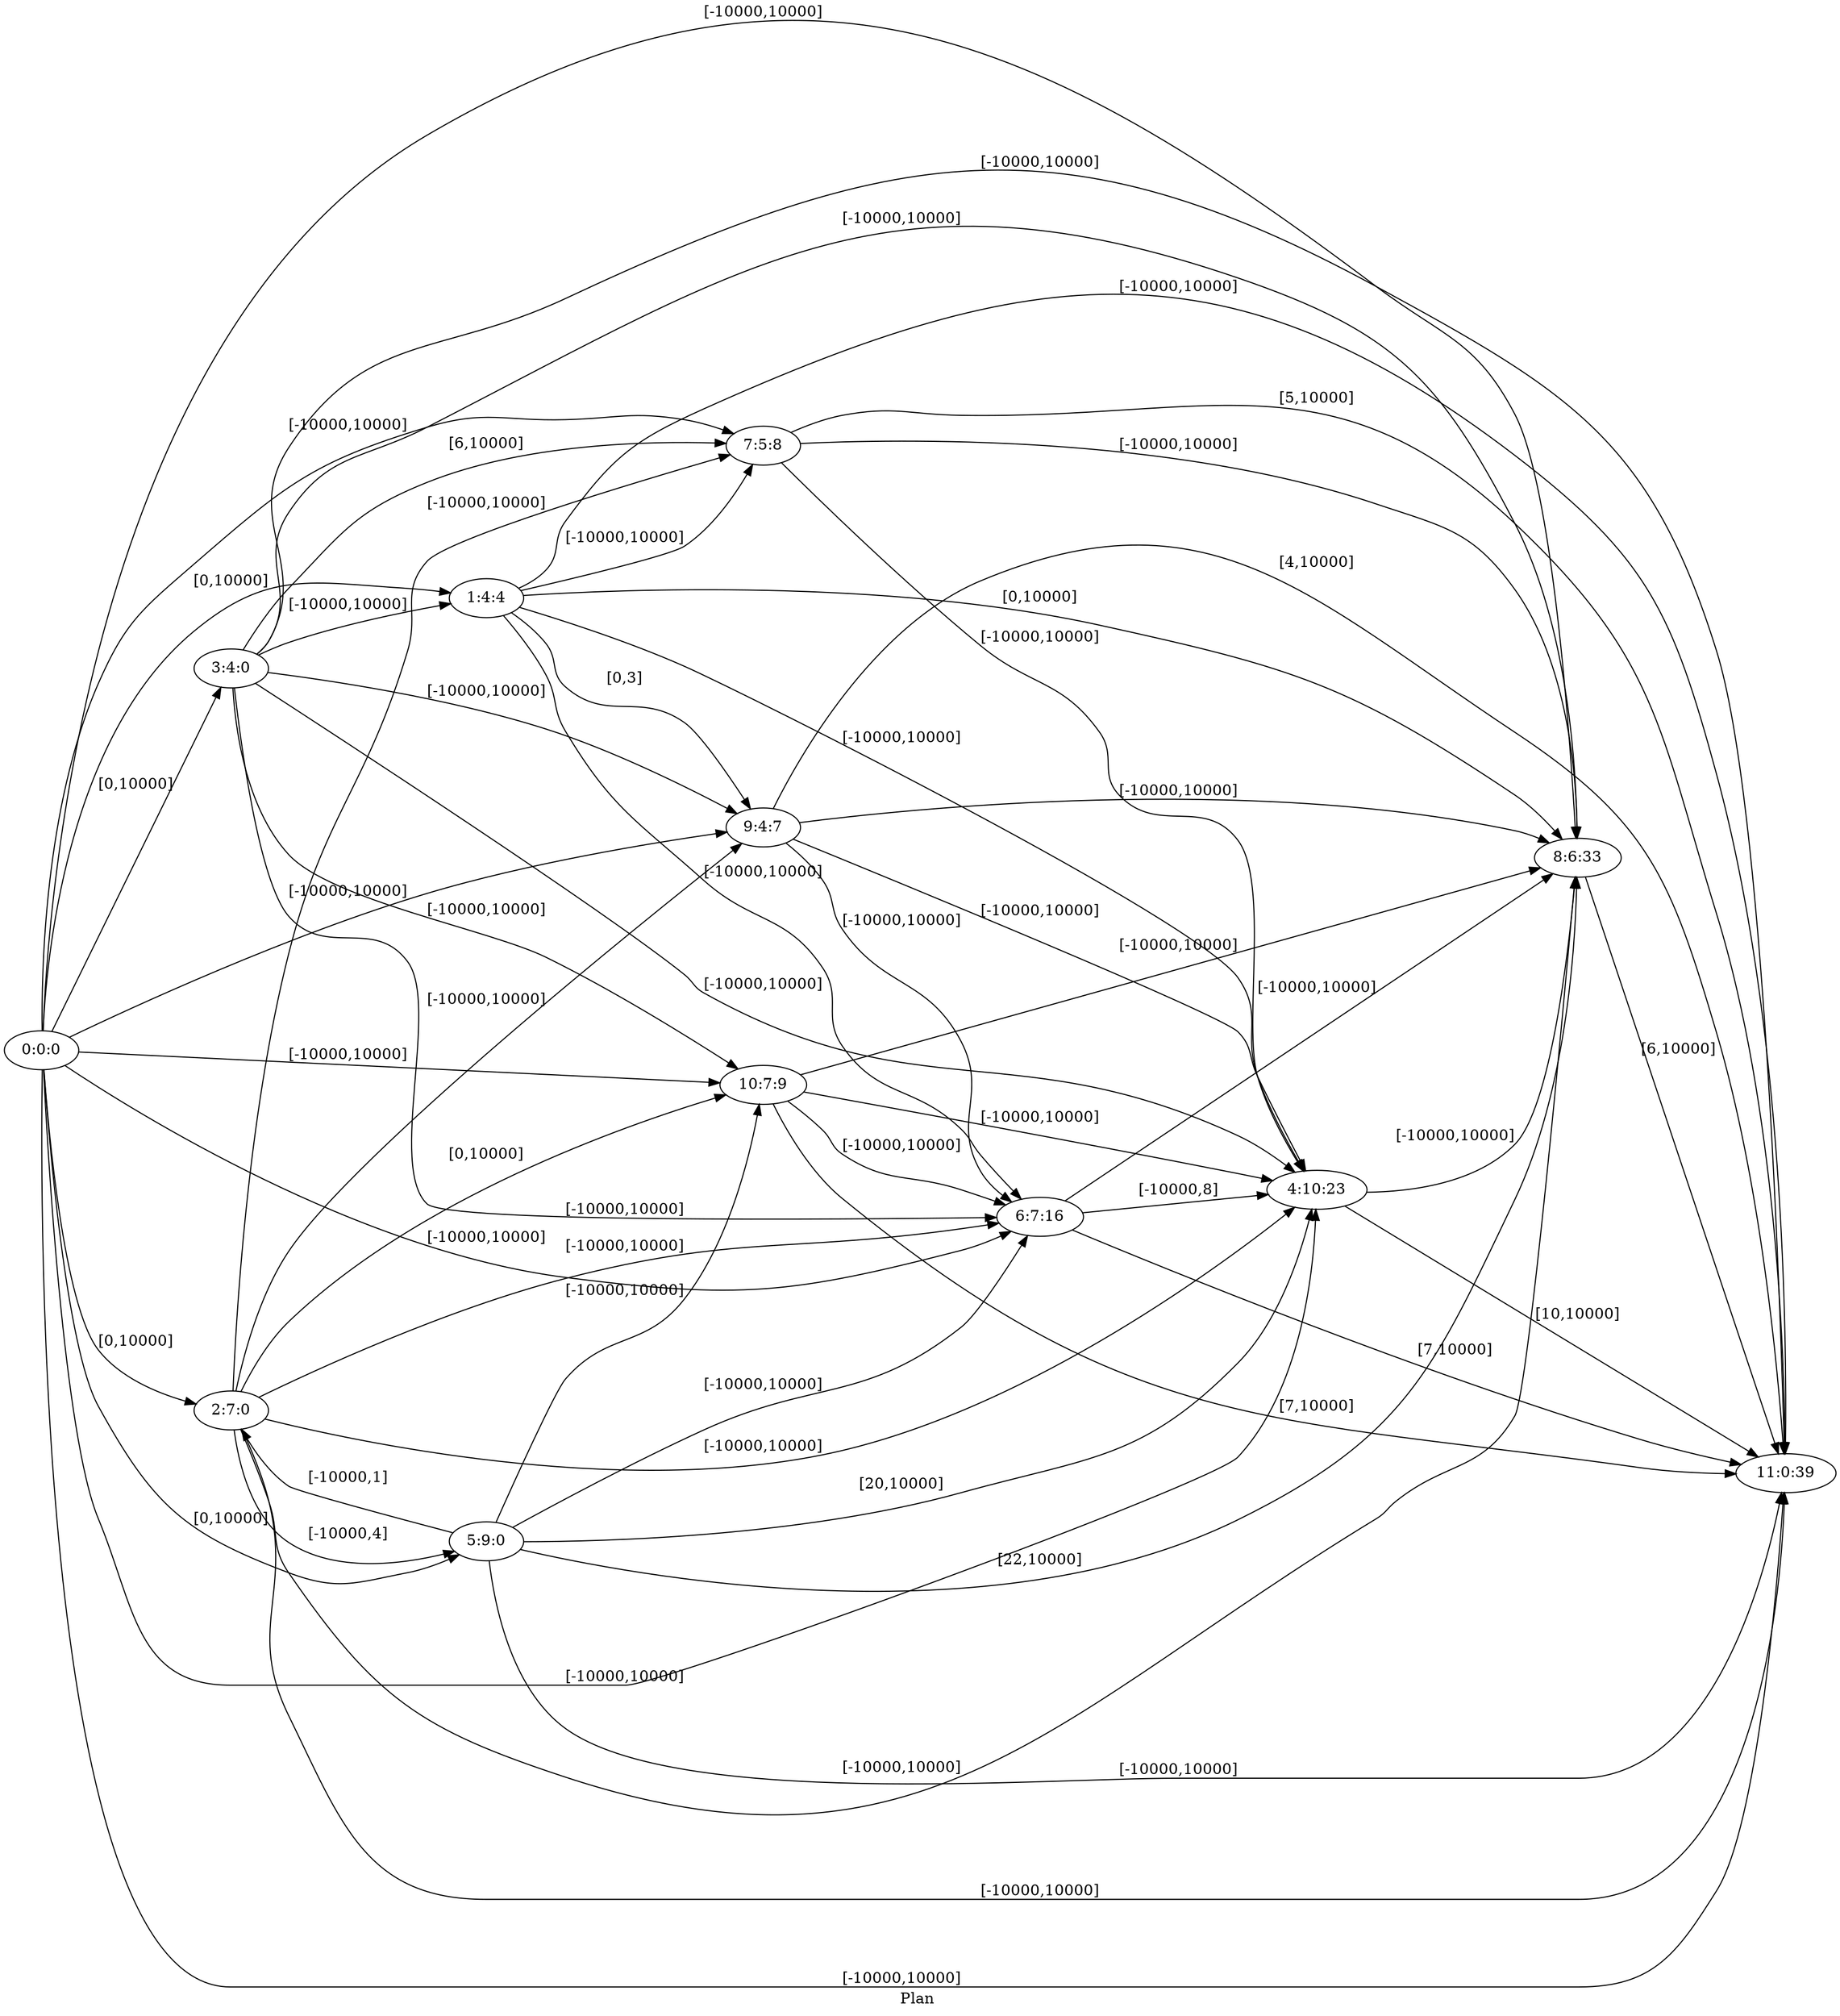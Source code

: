 digraph G {
 rankdir = LR;
 nodesep = .45; 
 size = 30;
label="Plan ";
 fldt = 0.792626;
"0:0:0"->"1:4:4"[ label = "[0,10000]"];
"0:0:0"->"2:7:0"[ label = "[0,10000]"];
"0:0:0"->"3:4:0"[ label = "[0,10000]"];
"0:0:0"->"4:10:23"[ label = "[-10000,10000]"];
"0:0:0"->"5:9:0"[ label = "[0,10000]"];
"0:0:0"->"6:7:16"[ label = "[-10000,10000]"];
"0:0:0"->"7:5:8"[ label = "[-10000,10000]"];
"0:0:0"->"8:6:33"[ label = "[-10000,10000]"];
"0:0:0"->"9:4:7"[ label = "[-10000,10000]"];
"0:0:0"->"10:7:9"[ label = "[-10000,10000]"];
"0:0:0"->"11:0:39"[ label = "[-10000,10000]"];
"1:4:4"->"4:10:23"[ label = "[-10000,10000]"];
"1:4:4"->"6:7:16"[ label = "[-10000,10000]"];
"1:4:4"->"7:5:8"[ label = "[-10000,10000]"];
"1:4:4"->"8:6:33"[ label = "[0,10000]"];
"1:4:4"->"9:4:7"[ label = "[0,3]"];
"1:4:4"->"11:0:39"[ label = "[-10000,10000]"];
"2:7:0"->"4:10:23"[ label = "[-10000,10000]"];
"2:7:0"->"5:9:0"[ label = "[-10000,4]"];
"2:7:0"->"6:7:16"[ label = "[-10000,10000]"];
"2:7:0"->"7:5:8"[ label = "[-10000,10000]"];
"2:7:0"->"8:6:33"[ label = "[-10000,10000]"];
"2:7:0"->"9:4:7"[ label = "[-10000,10000]"];
"2:7:0"->"10:7:9"[ label = "[0,10000]"];
"2:7:0"->"11:0:39"[ label = "[-10000,10000]"];
"3:4:0"->"1:4:4"[ label = "[-10000,10000]"];
"3:4:0"->"4:10:23"[ label = "[-10000,10000]"];
"3:4:0"->"6:7:16"[ label = "[-10000,10000]"];
"3:4:0"->"7:5:8"[ label = "[6,10000]"];
"3:4:0"->"8:6:33"[ label = "[-10000,10000]"];
"3:4:0"->"9:4:7"[ label = "[-10000,10000]"];
"3:4:0"->"10:7:9"[ label = "[-10000,10000]"];
"3:4:0"->"11:0:39"[ label = "[-10000,10000]"];
"4:10:23"->"8:6:33"[ label = "[-10000,10000]"];
"4:10:23"->"11:0:39"[ label = "[10,10000]"];
"5:9:0"->"2:7:0"[ label = "[-10000,1]"];
"5:9:0"->"4:10:23"[ label = "[20,10000]"];
"5:9:0"->"6:7:16"[ label = "[-10000,10000]"];
"5:9:0"->"8:6:33"[ label = "[22,10000]"];
"5:9:0"->"10:7:9"[ label = "[-10000,10000]"];
"5:9:0"->"11:0:39"[ label = "[-10000,10000]"];
"6:7:16"->"4:10:23"[ label = "[-10000,8]"];
"6:7:16"->"8:6:33"[ label = "[-10000,10000]"];
"6:7:16"->"11:0:39"[ label = "[7,10000]"];
"7:5:8"->"4:10:23"[ label = "[-10000,10000]"];
"7:5:8"->"8:6:33"[ label = "[-10000,10000]"];
"7:5:8"->"11:0:39"[ label = "[5,10000]"];
"8:6:33"->"11:0:39"[ label = "[6,10000]"];
"9:4:7"->"4:10:23"[ label = "[-10000,10000]"];
"9:4:7"->"6:7:16"[ label = "[-10000,10000]"];
"9:4:7"->"8:6:33"[ label = "[-10000,10000]"];
"9:4:7"->"11:0:39"[ label = "[4,10000]"];
"10:7:9"->"4:10:23"[ label = "[-10000,10000]"];
"10:7:9"->"6:7:16"[ label = "[-10000,10000]"];
"10:7:9"->"8:6:33"[ label = "[-10000,10000]"];
"10:7:9"->"11:0:39"[ label = "[7,10000]"];
}
